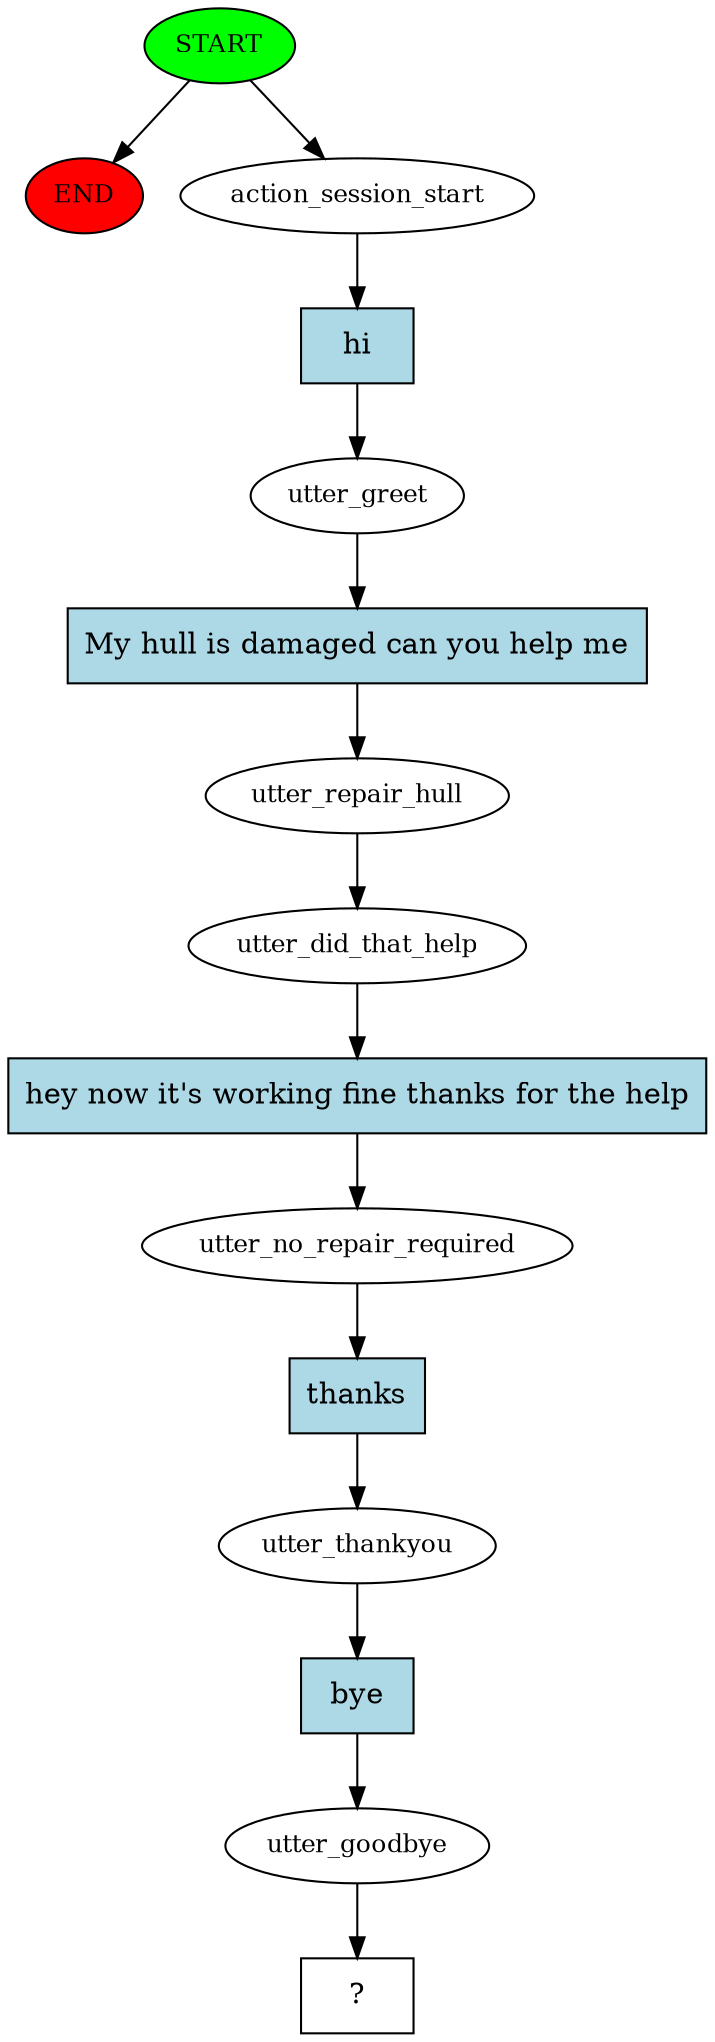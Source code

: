 digraph  {
0 [class="start active", fillcolor=green, fontsize=12, label=START, style=filled];
"-1" [class=end, fillcolor=red, fontsize=12, label=END, style=filled];
1 [class=active, fontsize=12, label=action_session_start];
2 [class=active, fontsize=12, label=utter_greet];
3 [class=active, fontsize=12, label=utter_repair_hull];
4 [class=active, fontsize=12, label=utter_did_that_help];
5 [class=active, fontsize=12, label=utter_no_repair_required];
6 [class=active, fontsize=12, label=utter_thankyou];
7 [class=active, fontsize=12, label=utter_goodbye];
8 [class="intent dashed active", label="  ?  ", shape=rect];
9 [class="intent active", fillcolor=lightblue, label=hi, shape=rect, style=filled];
10 [class="intent active", fillcolor=lightblue, label="My hull is damaged can you help me", shape=rect, style=filled];
11 [class="intent active", fillcolor=lightblue, label="hey now it's working fine thanks for the help", shape=rect, style=filled];
12 [class="intent active", fillcolor=lightblue, label=thanks, shape=rect, style=filled];
13 [class="intent active", fillcolor=lightblue, label=bye, shape=rect, style=filled];
0 -> "-1"  [class="", key=NONE, label=""];
0 -> 1  [class=active, key=NONE, label=""];
1 -> 9  [class=active, key=0];
2 -> 10  [class=active, key=0];
3 -> 4  [class=active, key=NONE, label=""];
4 -> 11  [class=active, key=0];
5 -> 12  [class=active, key=0];
6 -> 13  [class=active, key=0];
7 -> 8  [class=active, key=NONE, label=""];
9 -> 2  [class=active, key=0];
10 -> 3  [class=active, key=0];
11 -> 5  [class=active, key=0];
12 -> 6  [class=active, key=0];
13 -> 7  [class=active, key=0];
}
